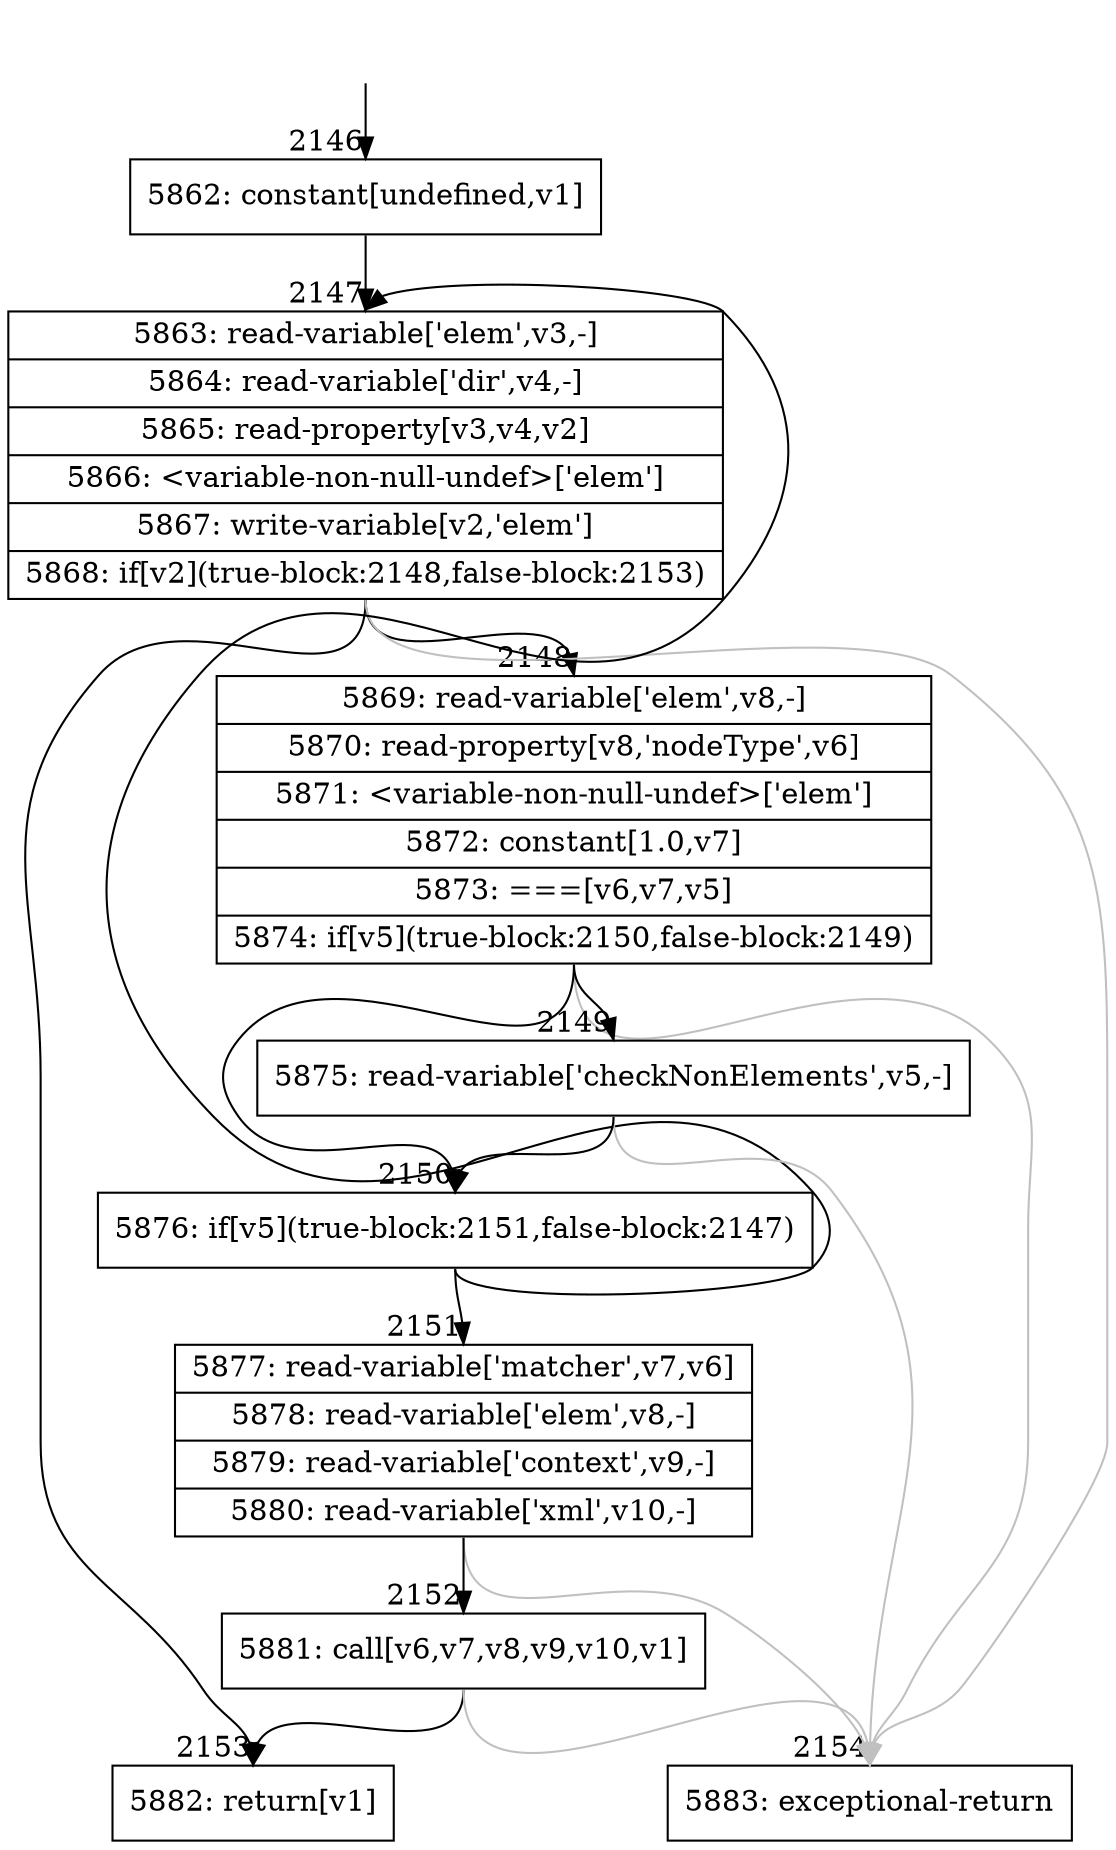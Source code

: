 digraph {
rankdir="TD"
BB_entry153[shape=none,label=""];
BB_entry153 -> BB2146 [tailport=s, headport=n, headlabel="    2146"]
BB2146 [shape=record label="{5862: constant[undefined,v1]}" ] 
BB2146 -> BB2147 [tailport=s, headport=n, headlabel="      2147"]
BB2147 [shape=record label="{5863: read-variable['elem',v3,-]|5864: read-variable['dir',v4,-]|5865: read-property[v3,v4,v2]|5866: \<variable-non-null-undef\>['elem']|5867: write-variable[v2,'elem']|5868: if[v2](true-block:2148,false-block:2153)}" ] 
BB2147 -> BB2148 [tailport=s, headport=n, headlabel="      2148"]
BB2147 -> BB2153 [tailport=s, headport=n, headlabel="      2153"]
BB2147 -> BB2154 [tailport=s, headport=n, color=gray, headlabel="      2154"]
BB2148 [shape=record label="{5869: read-variable['elem',v8,-]|5870: read-property[v8,'nodeType',v6]|5871: \<variable-non-null-undef\>['elem']|5872: constant[1.0,v7]|5873: ===[v6,v7,v5]|5874: if[v5](true-block:2150,false-block:2149)}" ] 
BB2148 -> BB2150 [tailport=s, headport=n, headlabel="      2150"]
BB2148 -> BB2149 [tailport=s, headport=n, headlabel="      2149"]
BB2148 -> BB2154 [tailport=s, headport=n, color=gray]
BB2149 [shape=record label="{5875: read-variable['checkNonElements',v5,-]}" ] 
BB2149 -> BB2150 [tailport=s, headport=n]
BB2149 -> BB2154 [tailport=s, headport=n, color=gray]
BB2150 [shape=record label="{5876: if[v5](true-block:2151,false-block:2147)}" ] 
BB2150 -> BB2151 [tailport=s, headport=n, headlabel="      2151"]
BB2150 -> BB2147 [tailport=s, headport=n]
BB2151 [shape=record label="{5877: read-variable['matcher',v7,v6]|5878: read-variable['elem',v8,-]|5879: read-variable['context',v9,-]|5880: read-variable['xml',v10,-]}" ] 
BB2151 -> BB2152 [tailport=s, headport=n, headlabel="      2152"]
BB2151 -> BB2154 [tailport=s, headport=n, color=gray]
BB2152 [shape=record label="{5881: call[v6,v7,v8,v9,v10,v1]}" ] 
BB2152 -> BB2153 [tailport=s, headport=n]
BB2152 -> BB2154 [tailport=s, headport=n, color=gray]
BB2153 [shape=record label="{5882: return[v1]}" ] 
BB2154 [shape=record label="{5883: exceptional-return}" ] 
}

